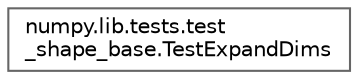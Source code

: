 digraph "Graphical Class Hierarchy"
{
 // LATEX_PDF_SIZE
  bgcolor="transparent";
  edge [fontname=Helvetica,fontsize=10,labelfontname=Helvetica,labelfontsize=10];
  node [fontname=Helvetica,fontsize=10,shape=box,height=0.2,width=0.4];
  rankdir="LR";
  Node0 [id="Node000000",label="numpy.lib.tests.test\l_shape_base.TestExpandDims",height=0.2,width=0.4,color="grey40", fillcolor="white", style="filled",URL="$d1/d9b/classnumpy_1_1lib_1_1tests_1_1test__shape__base_1_1TestExpandDims.html",tooltip=" "];
}

